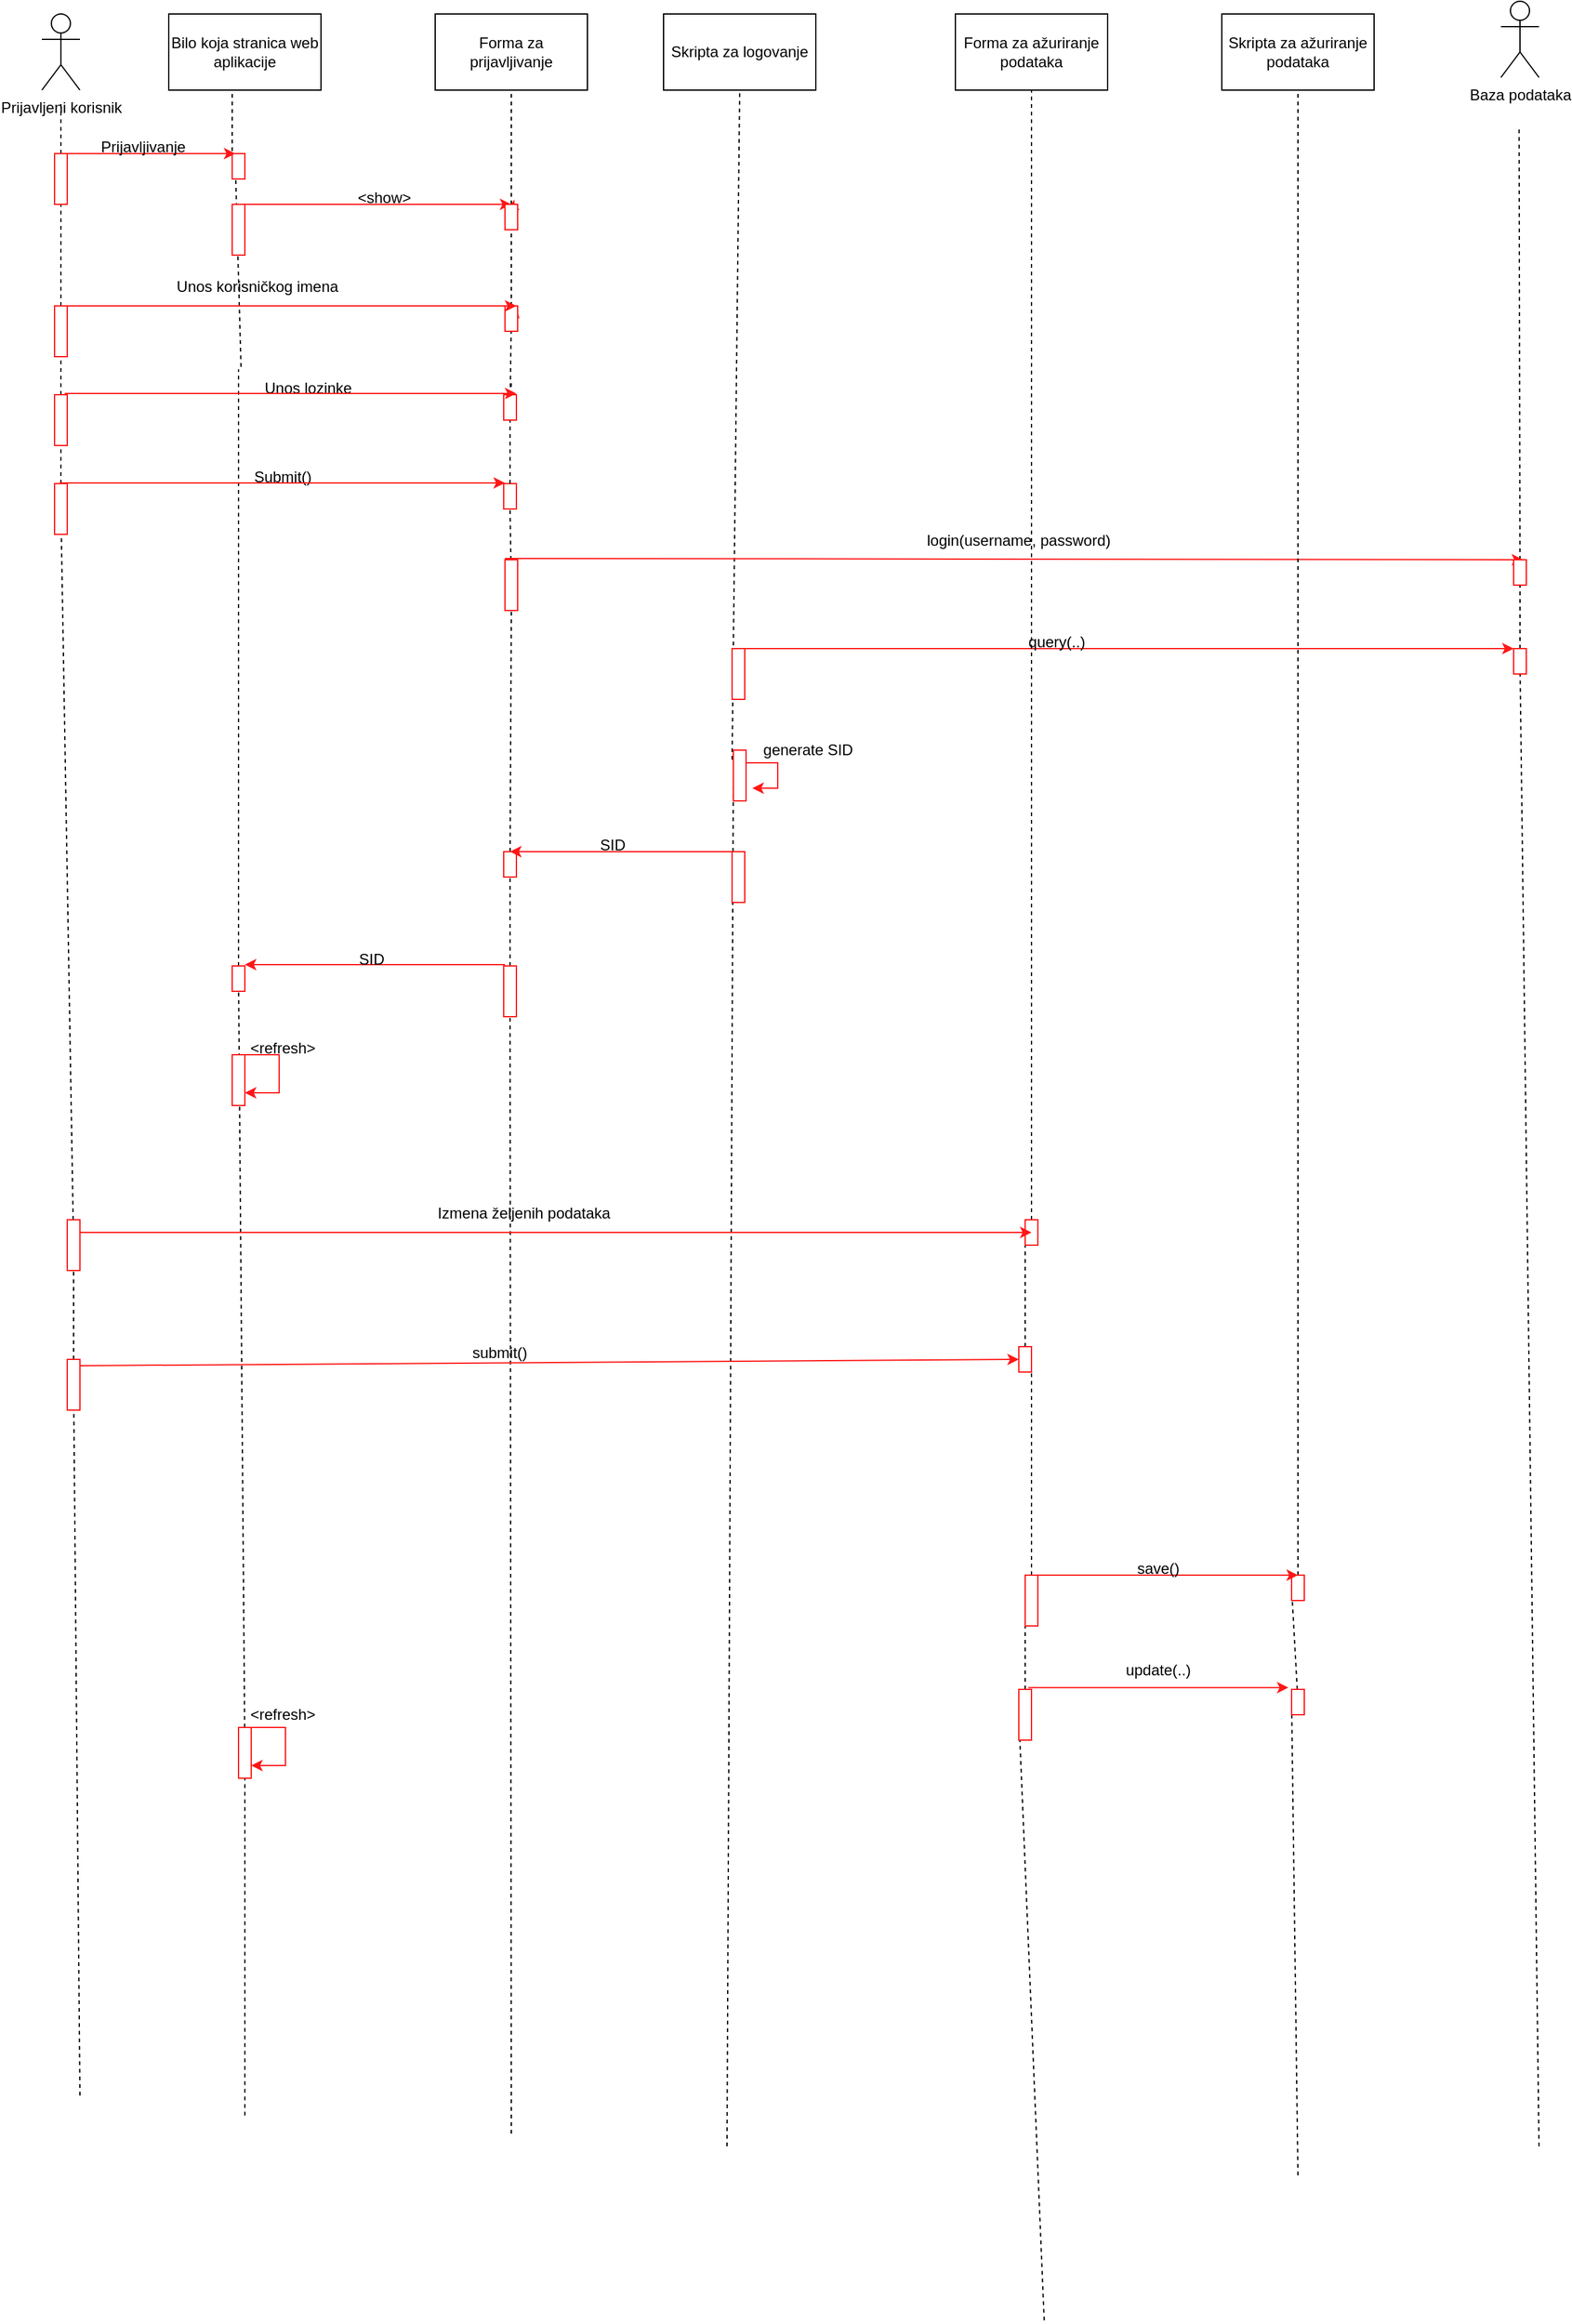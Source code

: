 <mxfile version="22.1.3" type="device" pages="2">
  <diagram name="Page-1" id="8OjxHoiy13hl8W42oV4d">
    <mxGraphModel dx="1257" dy="683" grid="1" gridSize="10" guides="1" tooltips="1" connect="1" arrows="1" fold="1" page="1" pageScale="1" pageWidth="827" pageHeight="1169" math="0" shadow="0">
      <root>
        <mxCell id="0" />
        <mxCell id="1" parent="0" />
        <mxCell id="h7-JMp7rUtSv94RqNVS6-1" value="Prijavljeni korisnik&lt;br&gt;" style="shape=umlActor;verticalLabelPosition=bottom;verticalAlign=top;html=1;outlineConnect=0;" parent="1" vertex="1">
          <mxGeometry x="850" y="40" width="30" height="60" as="geometry" />
        </mxCell>
        <mxCell id="_oATwqAIxqEpcUHxz-gz-1" value="Bilo koja stranica web aplikacije" style="rounded=0;whiteSpace=wrap;html=1;" parent="1" vertex="1">
          <mxGeometry x="950" y="40" width="120" height="60" as="geometry" />
        </mxCell>
        <mxCell id="_oATwqAIxqEpcUHxz-gz-2" value="Forma za prijavljivanje" style="rounded=0;whiteSpace=wrap;html=1;" parent="1" vertex="1">
          <mxGeometry x="1160" y="40" width="120" height="60" as="geometry" />
        </mxCell>
        <mxCell id="_oATwqAIxqEpcUHxz-gz-3" value="Skripta za logovanje&lt;br&gt;" style="rounded=0;whiteSpace=wrap;html=1;" parent="1" vertex="1">
          <mxGeometry x="1340" y="40" width="120" height="60" as="geometry" />
        </mxCell>
        <mxCell id="_oATwqAIxqEpcUHxz-gz-4" value="Baza podataka" style="shape=umlActor;verticalLabelPosition=bottom;verticalAlign=top;html=1;outlineConnect=0;" parent="1" vertex="1">
          <mxGeometry x="2000" y="30" width="30" height="60" as="geometry" />
        </mxCell>
        <mxCell id="_oATwqAIxqEpcUHxz-gz-5" value="" style="endArrow=none;dashed=1;html=1;rounded=0;" parent="1" source="_oATwqAIxqEpcUHxz-gz-10" edge="1">
          <mxGeometry width="50" height="50" relative="1" as="geometry">
            <mxPoint x="860" y="1071" as="sourcePoint" />
            <mxPoint x="865" y="110" as="targetPoint" />
          </mxGeometry>
        </mxCell>
        <mxCell id="_oATwqAIxqEpcUHxz-gz-6" value="" style="endArrow=none;dashed=1;html=1;rounded=0;entryX=0.417;entryY=1;entryDx=0;entryDy=0;entryPerimeter=0;exitX=0.5;exitY=1;exitDx=0;exitDy=0;" parent="1" source="_oATwqAIxqEpcUHxz-gz-21" target="_oATwqAIxqEpcUHxz-gz-1" edge="1">
          <mxGeometry width="50" height="50" relative="1" as="geometry">
            <mxPoint x="1000" y="1062" as="sourcePoint" />
            <mxPoint x="1240" y="200" as="targetPoint" />
          </mxGeometry>
        </mxCell>
        <mxCell id="_oATwqAIxqEpcUHxz-gz-7" value="" style="endArrow=none;dashed=1;html=1;rounded=0;entryX=0.5;entryY=1;entryDx=0;entryDy=0;" parent="1" source="piYtrcWUBoW7gZghlnNr-17" target="_oATwqAIxqEpcUHxz-gz-2" edge="1">
          <mxGeometry width="50" height="50" relative="1" as="geometry">
            <mxPoint x="1220" y="1054" as="sourcePoint" />
            <mxPoint x="1240" y="180" as="targetPoint" />
          </mxGeometry>
        </mxCell>
        <mxCell id="_oATwqAIxqEpcUHxz-gz-8" value="" style="endArrow=none;dashed=1;html=1;rounded=0;exitX=0;exitY=0.75;exitDx=0;exitDy=0;" parent="1" edge="1" source="piYtrcWUBoW7gZghlnNr-38">
          <mxGeometry width="50" height="50" relative="1" as="geometry">
            <mxPoint x="1990.0" y="478.451" as="sourcePoint" />
            <mxPoint x="1400" y="102" as="targetPoint" />
          </mxGeometry>
        </mxCell>
        <mxCell id="_oATwqAIxqEpcUHxz-gz-9" value="" style="endArrow=none;dashed=1;html=1;rounded=0;" parent="1" edge="1" source="piYtrcWUBoW7gZghlnNr-23">
          <mxGeometry width="50" height="50" relative="1" as="geometry">
            <mxPoint x="2014.29" y="1082" as="sourcePoint" />
            <mxPoint x="2014.29" y="130" as="targetPoint" />
          </mxGeometry>
        </mxCell>
        <mxCell id="_oATwqAIxqEpcUHxz-gz-11" value="" style="endArrow=none;dashed=1;html=1;rounded=0;" parent="1" source="_oATwqAIxqEpcUHxz-gz-12" target="_oATwqAIxqEpcUHxz-gz-10" edge="1">
          <mxGeometry width="50" height="50" relative="1" as="geometry">
            <mxPoint x="860" y="1071" as="sourcePoint" />
            <mxPoint x="860" y="120" as="targetPoint" />
          </mxGeometry>
        </mxCell>
        <mxCell id="_oATwqAIxqEpcUHxz-gz-10" value="" style="rounded=0;whiteSpace=wrap;html=1;direction=south;strokeColor=#FF1717;" parent="1" vertex="1">
          <mxGeometry x="860" y="150" width="10" height="40" as="geometry" />
        </mxCell>
        <mxCell id="_oATwqAIxqEpcUHxz-gz-13" value="" style="endArrow=none;dashed=1;html=1;rounded=0;" parent="1" source="_oATwqAIxqEpcUHxz-gz-14" target="_oATwqAIxqEpcUHxz-gz-12" edge="1">
          <mxGeometry width="50" height="50" relative="1" as="geometry">
            <mxPoint x="860" y="1071" as="sourcePoint" />
            <mxPoint x="865" y="190" as="targetPoint" />
          </mxGeometry>
        </mxCell>
        <mxCell id="_oATwqAIxqEpcUHxz-gz-12" value="" style="rounded=0;whiteSpace=wrap;html=1;direction=south;strokeColor=#FF1717;" parent="1" vertex="1">
          <mxGeometry x="860" y="270" width="10" height="40" as="geometry" />
        </mxCell>
        <mxCell id="_oATwqAIxqEpcUHxz-gz-15" value="" style="endArrow=none;dashed=1;html=1;rounded=0;" parent="1" source="_oATwqAIxqEpcUHxz-gz-16" target="_oATwqAIxqEpcUHxz-gz-14" edge="1">
          <mxGeometry width="50" height="50" relative="1" as="geometry">
            <mxPoint x="860" y="1071" as="sourcePoint" />
            <mxPoint x="865" y="290" as="targetPoint" />
          </mxGeometry>
        </mxCell>
        <mxCell id="_oATwqAIxqEpcUHxz-gz-14" value="" style="rounded=0;whiteSpace=wrap;html=1;direction=south;strokeColor=#FF1717;" parent="1" vertex="1">
          <mxGeometry x="860" y="340" width="10" height="40" as="geometry" />
        </mxCell>
        <mxCell id="_oATwqAIxqEpcUHxz-gz-17" value="" style="endArrow=none;dashed=1;html=1;rounded=0;" parent="1" target="_oATwqAIxqEpcUHxz-gz-16" edge="1" source="piYtrcWUBoW7gZghlnNr-183">
          <mxGeometry width="50" height="50" relative="1" as="geometry">
            <mxPoint x="880" y="1680" as="sourcePoint" />
            <mxPoint x="865" y="370" as="targetPoint" />
          </mxGeometry>
        </mxCell>
        <mxCell id="_oATwqAIxqEpcUHxz-gz-16" value="" style="rounded=0;whiteSpace=wrap;html=1;direction=south;strokeColor=#FF1717;" parent="1" vertex="1">
          <mxGeometry x="860" y="410" width="10" height="40" as="geometry" />
        </mxCell>
        <mxCell id="_oATwqAIxqEpcUHxz-gz-22" value="" style="endArrow=none;dashed=1;html=1;rounded=0;entryX=0.417;entryY=1;entryDx=0;entryDy=0;entryPerimeter=0;exitX=0.058;exitY=-0.067;exitDx=0;exitDy=0;exitPerimeter=0;" parent="1" edge="1" source="_oATwqAIxqEpcUHxz-gz-41">
          <mxGeometry width="50" height="50" relative="1" as="geometry">
            <mxPoint x="1007.5" y="320" as="sourcePoint" />
            <mxPoint x="1002.5" y="158.34" as="targetPoint" />
          </mxGeometry>
        </mxCell>
        <mxCell id="_oATwqAIxqEpcUHxz-gz-21" value="" style="rounded=0;whiteSpace=wrap;html=1;direction=south;strokeColor=#FF1717;" parent="1" vertex="1">
          <mxGeometry x="1000" y="150" width="10" height="20" as="geometry" />
        </mxCell>
        <mxCell id="_oATwqAIxqEpcUHxz-gz-27" value="" style="endArrow=classic;html=1;rounded=0;exitX=0;exitY=0;exitDx=0;exitDy=0;entryX=0;entryY=0.75;entryDx=0;entryDy=0;strokeColor=#FF1717;" parent="1" source="_oATwqAIxqEpcUHxz-gz-10" target="_oATwqAIxqEpcUHxz-gz-21" edge="1">
          <mxGeometry width="50" height="50" relative="1" as="geometry">
            <mxPoint x="1070" y="250" as="sourcePoint" />
            <mxPoint x="1120" y="200" as="targetPoint" />
          </mxGeometry>
        </mxCell>
        <mxCell id="_oATwqAIxqEpcUHxz-gz-29" value="" style="endArrow=classic;html=1;rounded=0;exitX=0;exitY=0;exitDx=0;exitDy=0;entryX=0;entryY=0.5;entryDx=0;entryDy=0;strokeColor=#FF1717;" parent="1" edge="1" source="piYtrcWUBoW7gZghlnNr-17">
          <mxGeometry width="50" height="50" relative="1" as="geometry">
            <mxPoint x="860" y="194.5" as="sourcePoint" />
            <mxPoint x="1216.5" y="194.5" as="targetPoint" />
          </mxGeometry>
        </mxCell>
        <mxCell id="_oATwqAIxqEpcUHxz-gz-32" value="" style="endArrow=none;dashed=1;html=1;rounded=0;" parent="1" edge="1" source="piYtrcWUBoW7gZghlnNr-51">
          <mxGeometry width="50" height="50" relative="1" as="geometry">
            <mxPoint x="1005" y="910" as="sourcePoint" />
            <mxPoint x="1005" y="320" as="targetPoint" />
          </mxGeometry>
        </mxCell>
        <mxCell id="_oATwqAIxqEpcUHxz-gz-35" value="Prijavljivanje&lt;br&gt;" style="text;html=1;strokeColor=none;fillColor=none;align=center;verticalAlign=middle;whiteSpace=wrap;rounded=0;" parent="1" vertex="1">
          <mxGeometry x="900" y="130" width="60" height="30" as="geometry" />
        </mxCell>
        <mxCell id="_oATwqAIxqEpcUHxz-gz-40" value="Unos korisničkog imena" style="text;html=1;strokeColor=none;fillColor=none;align=center;verticalAlign=middle;whiteSpace=wrap;rounded=0;" parent="1" vertex="1">
          <mxGeometry x="950" y="240" width="140" height="30" as="geometry" />
        </mxCell>
        <mxCell id="_oATwqAIxqEpcUHxz-gz-41" value="Unos lozinke&lt;br&gt;" style="text;html=1;strokeColor=none;fillColor=none;align=center;verticalAlign=middle;whiteSpace=wrap;rounded=0;" parent="1" vertex="1">
          <mxGeometry x="1000" y="320" width="120" height="30" as="geometry" />
        </mxCell>
        <mxCell id="_oATwqAIxqEpcUHxz-gz-42" value="" style="endArrow=none;dashed=1;html=1;rounded=0;" parent="1" source="_oATwqAIxqEpcUHxz-gz-31" edge="1">
          <mxGeometry width="50" height="50" relative="1" as="geometry">
            <mxPoint x="1220" y="1054" as="sourcePoint" />
            <mxPoint x="1220" y="330" as="targetPoint" />
          </mxGeometry>
        </mxCell>
        <mxCell id="_oATwqAIxqEpcUHxz-gz-43" value="" style="endArrow=none;dashed=1;html=1;rounded=0;entryX=1;entryY=0.5;entryDx=0;entryDy=0;" parent="1" target="_oATwqAIxqEpcUHxz-gz-33" edge="1" source="piYtrcWUBoW7gZghlnNr-21">
          <mxGeometry width="50" height="50" relative="1" as="geometry">
            <mxPoint x="1220" y="1054" as="sourcePoint" />
            <mxPoint x="1215" y="320" as="targetPoint" />
          </mxGeometry>
        </mxCell>
        <mxCell id="_oATwqAIxqEpcUHxz-gz-33" value="" style="rounded=0;whiteSpace=wrap;html=1;direction=south;strokeColor=#FF1717;" parent="1" vertex="1">
          <mxGeometry x="1214" y="410" width="10" height="20" as="geometry" />
        </mxCell>
        <mxCell id="_oATwqAIxqEpcUHxz-gz-44" value="Submit()" style="text;html=1;strokeColor=none;fillColor=none;align=center;verticalAlign=middle;whiteSpace=wrap;rounded=0;" parent="1" vertex="1">
          <mxGeometry x="1010" y="390" width="60" height="30" as="geometry" />
        </mxCell>
        <mxCell id="piYtrcWUBoW7gZghlnNr-3" value="" style="endArrow=classic;html=1;rounded=0;exitX=0;exitY=0;exitDx=0;exitDy=0;entryX=0;entryY=0.75;entryDx=0;entryDy=0;strokeColor=#FF1717;" edge="1" parent="1">
          <mxGeometry width="50" height="50" relative="1" as="geometry">
            <mxPoint x="864" y="409.5" as="sourcePoint" />
            <mxPoint x="1215" y="409.5" as="targetPoint" />
          </mxGeometry>
        </mxCell>
        <mxCell id="piYtrcWUBoW7gZghlnNr-4" value="" style="endArrow=none;dashed=1;html=1;rounded=0;" edge="1" parent="1" source="_oATwqAIxqEpcUHxz-gz-33" target="_oATwqAIxqEpcUHxz-gz-31">
          <mxGeometry width="50" height="50" relative="1" as="geometry">
            <mxPoint x="1219" y="410" as="sourcePoint" />
            <mxPoint x="1220" y="330" as="targetPoint" />
          </mxGeometry>
        </mxCell>
        <mxCell id="_oATwqAIxqEpcUHxz-gz-31" value="" style="rounded=0;whiteSpace=wrap;html=1;direction=south;strokeColor=#FF1717;" parent="1" vertex="1">
          <mxGeometry x="1214" y="340" width="10" height="20" as="geometry" />
        </mxCell>
        <mxCell id="piYtrcWUBoW7gZghlnNr-8" value="" style="endArrow=none;dashed=1;html=1;rounded=0;" edge="1" parent="1" source="_oATwqAIxqEpcUHxz-gz-31">
          <mxGeometry width="50" height="50" relative="1" as="geometry">
            <mxPoint x="1219" y="340" as="sourcePoint" />
            <mxPoint x="1220" y="280" as="targetPoint" />
          </mxGeometry>
        </mxCell>
        <mxCell id="piYtrcWUBoW7gZghlnNr-10" value="" style="endArrow=classic;html=1;rounded=0;exitX=0;exitY=0.75;exitDx=0;exitDy=0;entryX=0;entryY=0.5;entryDx=0;entryDy=0;strokeColor=#FF1717;" edge="1" parent="1" source="_oATwqAIxqEpcUHxz-gz-23">
          <mxGeometry width="50" height="50" relative="1" as="geometry">
            <mxPoint x="870.5" y="280" as="sourcePoint" />
            <mxPoint x="1226.5" y="280" as="targetPoint" />
          </mxGeometry>
        </mxCell>
        <mxCell id="_oATwqAIxqEpcUHxz-gz-23" value="" style="rounded=0;whiteSpace=wrap;html=1;direction=south;strokeColor=#FF1717;" parent="1" vertex="1">
          <mxGeometry x="1215" y="270" width="10" height="20" as="geometry" />
        </mxCell>
        <mxCell id="piYtrcWUBoW7gZghlnNr-12" value="" style="endArrow=classic;html=1;rounded=0;exitX=0;exitY=0.75;exitDx=0;exitDy=0;entryX=0;entryY=0.5;entryDx=0;entryDy=0;strokeColor=#FF1717;" edge="1" parent="1">
          <mxGeometry width="50" height="50" relative="1" as="geometry">
            <mxPoint x="868" y="339" as="sourcePoint" />
            <mxPoint x="1224" y="339" as="targetPoint" />
          </mxGeometry>
        </mxCell>
        <mxCell id="piYtrcWUBoW7gZghlnNr-16" value="" style="rounded=0;whiteSpace=wrap;html=1;direction=south;strokeColor=#FF1717;" vertex="1" parent="1">
          <mxGeometry x="1000" y="190" width="10" height="40" as="geometry" />
        </mxCell>
        <mxCell id="piYtrcWUBoW7gZghlnNr-18" value="" style="endArrow=none;dashed=1;html=1;rounded=0;" edge="1" parent="1" source="_oATwqAIxqEpcUHxz-gz-23">
          <mxGeometry width="50" height="50" relative="1" as="geometry">
            <mxPoint x="1220" y="270" as="sourcePoint" />
            <mxPoint x="1220" y="205" as="targetPoint" />
          </mxGeometry>
        </mxCell>
        <mxCell id="piYtrcWUBoW7gZghlnNr-19" value="" style="endArrow=classic;html=1;rounded=0;exitX=0;exitY=0.75;exitDx=0;exitDy=0;entryX=0;entryY=0.5;entryDx=0;entryDy=0;strokeColor=#FF1717;" edge="1" parent="1">
          <mxGeometry width="50" height="50" relative="1" as="geometry">
            <mxPoint x="867.5" y="270" as="sourcePoint" />
            <mxPoint x="1224" y="270" as="targetPoint" />
          </mxGeometry>
        </mxCell>
        <mxCell id="piYtrcWUBoW7gZghlnNr-20" value="&amp;lt;show&amp;gt;" style="text;html=1;strokeColor=none;fillColor=none;align=center;verticalAlign=middle;whiteSpace=wrap;rounded=0;" vertex="1" parent="1">
          <mxGeometry x="1090" y="170" width="60" height="30" as="geometry" />
        </mxCell>
        <mxCell id="piYtrcWUBoW7gZghlnNr-22" value="" style="endArrow=none;dashed=1;html=1;rounded=0;entryX=1;entryY=0.5;entryDx=0;entryDy=0;" edge="1" parent="1" source="piYtrcWUBoW7gZghlnNr-41" target="piYtrcWUBoW7gZghlnNr-21">
          <mxGeometry width="50" height="50" relative="1" as="geometry">
            <mxPoint x="1220" y="1054" as="sourcePoint" />
            <mxPoint x="1219" y="430" as="targetPoint" />
          </mxGeometry>
        </mxCell>
        <mxCell id="piYtrcWUBoW7gZghlnNr-21" value="" style="rounded=0;whiteSpace=wrap;html=1;direction=south;strokeColor=#FF1717;" vertex="1" parent="1">
          <mxGeometry x="1215" y="470" width="10" height="40" as="geometry" />
        </mxCell>
        <mxCell id="piYtrcWUBoW7gZghlnNr-26" value="" style="endArrow=classic;html=1;rounded=0;exitX=0;exitY=0;exitDx=0;exitDy=0;entryX=0;entryY=0.5;entryDx=0;entryDy=0;strokeColor=#FF1717;" edge="1" parent="1" source="piYtrcWUBoW7gZghlnNr-16" target="piYtrcWUBoW7gZghlnNr-17">
          <mxGeometry width="50" height="50" relative="1" as="geometry">
            <mxPoint x="1010" y="190" as="sourcePoint" />
            <mxPoint x="1216.5" y="194.5" as="targetPoint" />
          </mxGeometry>
        </mxCell>
        <mxCell id="piYtrcWUBoW7gZghlnNr-17" value="" style="rounded=0;whiteSpace=wrap;html=1;direction=south;strokeColor=#FF1717;" vertex="1" parent="1">
          <mxGeometry x="1215" y="190" width="10" height="20" as="geometry" />
        </mxCell>
        <mxCell id="piYtrcWUBoW7gZghlnNr-27" value="" style="endArrow=classic;html=1;rounded=0;exitX=0;exitY=0;exitDx=0;exitDy=0;strokeColor=#FF1717;entryX=0;entryY=0.25;entryDx=0;entryDy=0;" edge="1" parent="1" target="piYtrcWUBoW7gZghlnNr-23">
          <mxGeometry width="50" height="50" relative="1" as="geometry">
            <mxPoint x="1215" y="469" as="sourcePoint" />
            <mxPoint x="1400" y="469" as="targetPoint" />
          </mxGeometry>
        </mxCell>
        <mxCell id="piYtrcWUBoW7gZghlnNr-28" value="login(username, password)" style="text;html=1;strokeColor=none;fillColor=none;align=center;verticalAlign=middle;whiteSpace=wrap;rounded=0;" vertex="1" parent="1">
          <mxGeometry x="1530" y="440" width="180" height="30" as="geometry" />
        </mxCell>
        <mxCell id="piYtrcWUBoW7gZghlnNr-29" value="" style="rounded=0;whiteSpace=wrap;html=1;direction=south;strokeColor=#FF1717;" vertex="1" parent="1">
          <mxGeometry x="1394" y="540" width="10" height="40" as="geometry" />
        </mxCell>
        <mxCell id="piYtrcWUBoW7gZghlnNr-31" value="" style="endArrow=classic;html=1;rounded=0;entryX=0;entryY=1;entryDx=0;entryDy=0;strokeColor=#FF1717;exitX=0;exitY=0.5;exitDx=0;exitDy=0;" edge="1" parent="1" source="piYtrcWUBoW7gZghlnNr-29" target="piYtrcWUBoW7gZghlnNr-30">
          <mxGeometry width="50" height="50" relative="1" as="geometry">
            <mxPoint x="1410" y="540" as="sourcePoint" />
            <mxPoint x="1570" y="540" as="targetPoint" />
          </mxGeometry>
        </mxCell>
        <mxCell id="piYtrcWUBoW7gZghlnNr-32" value="query(..)" style="text;html=1;strokeColor=none;fillColor=none;align=center;verticalAlign=middle;whiteSpace=wrap;rounded=0;" vertex="1" parent="1">
          <mxGeometry x="1620" y="520" width="60" height="30" as="geometry" />
        </mxCell>
        <mxCell id="piYtrcWUBoW7gZghlnNr-34" value="" style="endArrow=none;dashed=1;html=1;rounded=0;entryX=0.5;entryY=1;entryDx=0;entryDy=0;" edge="1" parent="1" target="piYtrcWUBoW7gZghlnNr-33">
          <mxGeometry width="50" height="50" relative="1" as="geometry">
            <mxPoint x="1390" y="1720" as="sourcePoint" />
            <mxPoint x="1395" y="480" as="targetPoint" />
            <Array as="points" />
          </mxGeometry>
        </mxCell>
        <mxCell id="piYtrcWUBoW7gZghlnNr-36" style="edgeStyle=orthogonalEdgeStyle;rounded=0;orthogonalLoop=1;jettySize=auto;html=1;exitX=0.25;exitY=0;exitDx=0;exitDy=0;strokeColor=#FF1717;" edge="1" parent="1" source="piYtrcWUBoW7gZghlnNr-33">
          <mxGeometry relative="1" as="geometry">
            <mxPoint x="1410" y="650" as="targetPoint" />
            <Array as="points">
              <mxPoint x="1430" y="630" />
              <mxPoint x="1430" y="650" />
            </Array>
          </mxGeometry>
        </mxCell>
        <mxCell id="piYtrcWUBoW7gZghlnNr-33" value="" style="rounded=0;whiteSpace=wrap;html=1;direction=south;strokeColor=#FF1717;" vertex="1" parent="1">
          <mxGeometry x="1395" y="620" width="10" height="40" as="geometry" />
        </mxCell>
        <mxCell id="piYtrcWUBoW7gZghlnNr-38" value="generate SID" style="text;html=1;strokeColor=none;fillColor=none;align=center;verticalAlign=middle;whiteSpace=wrap;rounded=0;" vertex="1" parent="1">
          <mxGeometry x="1394" y="605" width="120" height="30" as="geometry" />
        </mxCell>
        <mxCell id="piYtrcWUBoW7gZghlnNr-39" value="" style="rounded=0;whiteSpace=wrap;html=1;direction=south;strokeColor=#FF1717;" vertex="1" parent="1">
          <mxGeometry x="1394" y="700" width="10" height="40" as="geometry" />
        </mxCell>
        <mxCell id="piYtrcWUBoW7gZghlnNr-42" value="" style="endArrow=none;dashed=1;html=1;rounded=0;entryX=1;entryY=0.5;entryDx=0;entryDy=0;" edge="1" parent="1" source="piYtrcWUBoW7gZghlnNr-49" target="piYtrcWUBoW7gZghlnNr-41">
          <mxGeometry width="50" height="50" relative="1" as="geometry">
            <mxPoint x="1220" y="1054" as="sourcePoint" />
            <mxPoint x="1220" y="510" as="targetPoint" />
          </mxGeometry>
        </mxCell>
        <mxCell id="piYtrcWUBoW7gZghlnNr-41" value="" style="rounded=0;whiteSpace=wrap;html=1;direction=south;strokeColor=#FF1717;" vertex="1" parent="1">
          <mxGeometry x="1214" y="700" width="10" height="20" as="geometry" />
        </mxCell>
        <mxCell id="piYtrcWUBoW7gZghlnNr-43" value="" style="endArrow=classic;html=1;rounded=0;strokeColor=#FF1717;exitX=0;exitY=0.75;exitDx=0;exitDy=0;entryX=0;entryY=0.5;entryDx=0;entryDy=0;" edge="1" parent="1" source="piYtrcWUBoW7gZghlnNr-39" target="piYtrcWUBoW7gZghlnNr-41">
          <mxGeometry width="50" height="50" relative="1" as="geometry">
            <mxPoint x="1380" y="700" as="sourcePoint" />
            <mxPoint x="1230" y="700" as="targetPoint" />
            <Array as="points" />
          </mxGeometry>
        </mxCell>
        <mxCell id="piYtrcWUBoW7gZghlnNr-48" value="SID" style="text;html=1;strokeColor=none;fillColor=none;align=center;verticalAlign=middle;whiteSpace=wrap;rounded=0;" vertex="1" parent="1">
          <mxGeometry x="1270" y="680" width="60" height="30" as="geometry" />
        </mxCell>
        <mxCell id="piYtrcWUBoW7gZghlnNr-50" value="" style="endArrow=none;dashed=1;html=1;rounded=0;entryX=1;entryY=0.5;entryDx=0;entryDy=0;" edge="1" parent="1" target="piYtrcWUBoW7gZghlnNr-49">
          <mxGeometry width="50" height="50" relative="1" as="geometry">
            <mxPoint x="1220" y="1710" as="sourcePoint" />
            <mxPoint x="1219" y="720" as="targetPoint" />
          </mxGeometry>
        </mxCell>
        <mxCell id="piYtrcWUBoW7gZghlnNr-49" value="" style="rounded=0;whiteSpace=wrap;html=1;direction=south;strokeColor=#FF1717;" vertex="1" parent="1">
          <mxGeometry x="1214" y="790" width="10" height="40" as="geometry" />
        </mxCell>
        <mxCell id="piYtrcWUBoW7gZghlnNr-52" value="" style="endArrow=none;dashed=1;html=1;rounded=0;" edge="1" parent="1" source="piYtrcWUBoW7gZghlnNr-210" target="piYtrcWUBoW7gZghlnNr-51">
          <mxGeometry width="50" height="50" relative="1" as="geometry">
            <mxPoint x="1010" y="1695.714" as="sourcePoint" />
            <mxPoint x="1005" y="320" as="targetPoint" />
          </mxGeometry>
        </mxCell>
        <mxCell id="piYtrcWUBoW7gZghlnNr-51" value="" style="rounded=0;whiteSpace=wrap;html=1;direction=south;strokeColor=#FF1717;" vertex="1" parent="1">
          <mxGeometry x="1000" y="790" width="10" height="20" as="geometry" />
        </mxCell>
        <mxCell id="piYtrcWUBoW7gZghlnNr-53" value="" style="endArrow=classic;html=1;rounded=0;strokeColor=#FF1717;exitX=0;exitY=0.75;exitDx=0;exitDy=0;" edge="1" parent="1">
          <mxGeometry width="50" height="50" relative="1" as="geometry">
            <mxPoint x="1215" y="789" as="sourcePoint" />
            <mxPoint x="1010" y="789" as="targetPoint" />
            <Array as="points" />
          </mxGeometry>
        </mxCell>
        <mxCell id="piYtrcWUBoW7gZghlnNr-54" value="SID" style="text;html=1;strokeColor=none;fillColor=none;align=center;verticalAlign=middle;whiteSpace=wrap;rounded=0;" vertex="1" parent="1">
          <mxGeometry x="1080" y="770" width="60" height="30" as="geometry" />
        </mxCell>
        <mxCell id="piYtrcWUBoW7gZghlnNr-55" value="" style="rounded=0;whiteSpace=wrap;html=1;direction=south;strokeColor=#FF1717;" vertex="1" parent="1">
          <mxGeometry x="1000" y="860" width="10" height="40" as="geometry" />
        </mxCell>
        <mxCell id="piYtrcWUBoW7gZghlnNr-57" style="edgeStyle=orthogonalEdgeStyle;rounded=0;orthogonalLoop=1;jettySize=auto;html=1;strokeColor=#FF1717;" edge="1" parent="1">
          <mxGeometry relative="1" as="geometry">
            <mxPoint x="1015" y="1420" as="targetPoint" />
            <mxPoint x="1015" y="1390" as="sourcePoint" />
            <Array as="points">
              <mxPoint x="1017" y="1390" />
              <mxPoint x="1042" y="1390" />
              <mxPoint x="1042" y="1420" />
            </Array>
          </mxGeometry>
        </mxCell>
        <mxCell id="piYtrcWUBoW7gZghlnNr-58" value="&amp;lt;refresh&amp;gt;" style="text;html=1;strokeColor=none;fillColor=none;align=center;verticalAlign=middle;whiteSpace=wrap;rounded=0;" vertex="1" parent="1">
          <mxGeometry x="1010" y="840" width="60" height="30" as="geometry" />
        </mxCell>
        <mxCell id="piYtrcWUBoW7gZghlnNr-177" value="" style="endArrow=none;dashed=1;html=1;rounded=0;" edge="1" parent="1" source="piYtrcWUBoW7gZghlnNr-30" target="piYtrcWUBoW7gZghlnNr-23">
          <mxGeometry width="50" height="50" relative="1" as="geometry">
            <mxPoint x="2014.29" y="1082" as="sourcePoint" />
            <mxPoint x="2014.29" y="130" as="targetPoint" />
          </mxGeometry>
        </mxCell>
        <mxCell id="piYtrcWUBoW7gZghlnNr-23" value="" style="rounded=0;whiteSpace=wrap;html=1;direction=south;strokeColor=#FF1717;" vertex="1" parent="1">
          <mxGeometry x="2010" y="470" width="10" height="20" as="geometry" />
        </mxCell>
        <mxCell id="piYtrcWUBoW7gZghlnNr-178" value="" style="endArrow=none;dashed=1;html=1;rounded=0;" edge="1" parent="1" target="piYtrcWUBoW7gZghlnNr-30">
          <mxGeometry width="50" height="50" relative="1" as="geometry">
            <mxPoint x="2030" y="1720" as="sourcePoint" />
            <mxPoint x="2015" y="490" as="targetPoint" />
          </mxGeometry>
        </mxCell>
        <mxCell id="piYtrcWUBoW7gZghlnNr-30" value="" style="rounded=0;whiteSpace=wrap;html=1;direction=south;strokeColor=#FF1717;" vertex="1" parent="1">
          <mxGeometry x="2010" y="540" width="10" height="20" as="geometry" />
        </mxCell>
        <mxCell id="piYtrcWUBoW7gZghlnNr-179" value="Forma za ažuriranje podataka" style="rounded=0;whiteSpace=wrap;html=1;" vertex="1" parent="1">
          <mxGeometry x="1570" y="40" width="120" height="60" as="geometry" />
        </mxCell>
        <mxCell id="piYtrcWUBoW7gZghlnNr-180" value="Skripta za ažuriranje podataka" style="rounded=0;whiteSpace=wrap;html=1;" vertex="1" parent="1">
          <mxGeometry x="1780" y="40" width="120" height="60" as="geometry" />
        </mxCell>
        <mxCell id="piYtrcWUBoW7gZghlnNr-181" value="" style="endArrow=none;dashed=1;html=1;rounded=0;entryX=0.5;entryY=1;entryDx=0;entryDy=0;" edge="1" parent="1" source="piYtrcWUBoW7gZghlnNr-185" target="piYtrcWUBoW7gZghlnNr-179">
          <mxGeometry width="50" height="50" relative="1" as="geometry">
            <mxPoint x="1640" y="1857.143" as="sourcePoint" />
            <mxPoint x="1470" y="230" as="targetPoint" />
          </mxGeometry>
        </mxCell>
        <mxCell id="piYtrcWUBoW7gZghlnNr-182" value="" style="endArrow=none;dashed=1;html=1;rounded=0;entryX=0.5;entryY=1;entryDx=0;entryDy=0;" edge="1" parent="1" source="piYtrcWUBoW7gZghlnNr-198" target="piYtrcWUBoW7gZghlnNr-180">
          <mxGeometry width="50" height="50" relative="1" as="geometry">
            <mxPoint x="1840" y="1742.857" as="sourcePoint" />
            <mxPoint x="1470" y="200" as="targetPoint" />
          </mxGeometry>
        </mxCell>
        <mxCell id="piYtrcWUBoW7gZghlnNr-184" value="" style="endArrow=none;dashed=1;html=1;rounded=0;" edge="1" parent="1" source="piYtrcWUBoW7gZghlnNr-189" target="piYtrcWUBoW7gZghlnNr-183">
          <mxGeometry width="50" height="50" relative="1" as="geometry">
            <mxPoint x="880" y="1680" as="sourcePoint" />
            <mxPoint x="865" y="450" as="targetPoint" />
          </mxGeometry>
        </mxCell>
        <mxCell id="piYtrcWUBoW7gZghlnNr-183" value="" style="rounded=0;whiteSpace=wrap;html=1;direction=south;strokeColor=#FF1717;" vertex="1" parent="1">
          <mxGeometry x="870" y="990" width="10" height="40" as="geometry" />
        </mxCell>
        <mxCell id="piYtrcWUBoW7gZghlnNr-186" value="" style="endArrow=none;dashed=1;html=1;rounded=0;entryX=0.5;entryY=1;entryDx=0;entryDy=0;" edge="1" parent="1" source="piYtrcWUBoW7gZghlnNr-191" target="piYtrcWUBoW7gZghlnNr-185">
          <mxGeometry width="50" height="50" relative="1" as="geometry">
            <mxPoint x="1640" y="1857.143" as="sourcePoint" />
            <mxPoint x="1630" y="100" as="targetPoint" />
          </mxGeometry>
        </mxCell>
        <mxCell id="piYtrcWUBoW7gZghlnNr-185" value="" style="rounded=0;whiteSpace=wrap;html=1;direction=south;strokeColor=#FF1717;" vertex="1" parent="1">
          <mxGeometry x="1625" y="990" width="10" height="20" as="geometry" />
        </mxCell>
        <mxCell id="piYtrcWUBoW7gZghlnNr-187" value="" style="endArrow=classic;html=1;rounded=0;exitX=0.25;exitY=0;exitDx=0;exitDy=0;strokeColor=#FF1717;" edge="1" parent="1" source="piYtrcWUBoW7gZghlnNr-183">
          <mxGeometry width="50" height="50" relative="1" as="geometry">
            <mxPoint x="1350" y="1130" as="sourcePoint" />
            <mxPoint x="1630" y="1000" as="targetPoint" />
          </mxGeometry>
        </mxCell>
        <mxCell id="piYtrcWUBoW7gZghlnNr-188" value="Izmena željenih podataka" style="text;html=1;strokeColor=none;fillColor=none;align=center;verticalAlign=middle;whiteSpace=wrap;rounded=0;" vertex="1" parent="1">
          <mxGeometry x="1150" y="970" width="160" height="30" as="geometry" />
        </mxCell>
        <mxCell id="piYtrcWUBoW7gZghlnNr-190" value="" style="endArrow=none;dashed=1;html=1;rounded=0;" edge="1" parent="1" target="piYtrcWUBoW7gZghlnNr-189">
          <mxGeometry width="50" height="50" relative="1" as="geometry">
            <mxPoint x="880" y="1680" as="sourcePoint" />
            <mxPoint x="875" y="1030" as="targetPoint" />
          </mxGeometry>
        </mxCell>
        <mxCell id="piYtrcWUBoW7gZghlnNr-189" value="" style="rounded=0;whiteSpace=wrap;html=1;direction=south;strokeColor=#FF1717;" vertex="1" parent="1">
          <mxGeometry x="870" y="1100" width="10" height="40" as="geometry" />
        </mxCell>
        <mxCell id="piYtrcWUBoW7gZghlnNr-192" value="" style="endArrow=none;dashed=1;html=1;rounded=0;entryX=1;entryY=0;entryDx=0;entryDy=0;entryPerimeter=0;" edge="1" parent="1" source="piYtrcWUBoW7gZghlnNr-196" target="piYtrcWUBoW7gZghlnNr-191">
          <mxGeometry width="50" height="50" relative="1" as="geometry">
            <mxPoint x="1640" y="1857.143" as="sourcePoint" />
            <mxPoint x="1625" y="1000" as="targetPoint" />
          </mxGeometry>
        </mxCell>
        <mxCell id="piYtrcWUBoW7gZghlnNr-191" value="" style="rounded=0;whiteSpace=wrap;html=1;direction=south;strokeColor=#FF1717;" vertex="1" parent="1">
          <mxGeometry x="1620" y="1090" width="10" height="20" as="geometry" />
        </mxCell>
        <mxCell id="piYtrcWUBoW7gZghlnNr-193" value="" style="endArrow=classic;html=1;rounded=0;exitX=0.25;exitY=0;exitDx=0;exitDy=0;strokeColor=#FF1717;" edge="1" parent="1">
          <mxGeometry width="50" height="50" relative="1" as="geometry">
            <mxPoint x="880" y="1105" as="sourcePoint" />
            <mxPoint x="1620" y="1100" as="targetPoint" />
          </mxGeometry>
        </mxCell>
        <mxCell id="piYtrcWUBoW7gZghlnNr-194" value="submit()" style="text;html=1;strokeColor=none;fillColor=none;align=center;verticalAlign=middle;whiteSpace=wrap;rounded=0;" vertex="1" parent="1">
          <mxGeometry x="1181" y="1080" width="60" height="30" as="geometry" />
        </mxCell>
        <mxCell id="piYtrcWUBoW7gZghlnNr-197" value="" style="endArrow=none;dashed=1;html=1;rounded=0;entryX=0.5;entryY=1;entryDx=0;entryDy=0;" edge="1" parent="1" source="piYtrcWUBoW7gZghlnNr-203" target="piYtrcWUBoW7gZghlnNr-196">
          <mxGeometry width="50" height="50" relative="1" as="geometry">
            <mxPoint x="1640" y="1857.143" as="sourcePoint" />
            <mxPoint x="1620" y="1100" as="targetPoint" />
          </mxGeometry>
        </mxCell>
        <mxCell id="piYtrcWUBoW7gZghlnNr-196" value="" style="rounded=0;whiteSpace=wrap;html=1;direction=south;strokeColor=#FF1717;" vertex="1" parent="1">
          <mxGeometry x="1625" y="1270" width="10" height="40" as="geometry" />
        </mxCell>
        <mxCell id="piYtrcWUBoW7gZghlnNr-199" value="" style="endArrow=none;dashed=1;html=1;rounded=0;entryX=0.5;entryY=1;entryDx=0;entryDy=0;" edge="1" parent="1" source="piYtrcWUBoW7gZghlnNr-205" target="piYtrcWUBoW7gZghlnNr-198">
          <mxGeometry width="50" height="50" relative="1" as="geometry">
            <mxPoint x="1840" y="1742.857" as="sourcePoint" />
            <mxPoint x="1840" y="100" as="targetPoint" />
          </mxGeometry>
        </mxCell>
        <mxCell id="piYtrcWUBoW7gZghlnNr-198" value="" style="rounded=0;whiteSpace=wrap;html=1;direction=south;strokeColor=#FF1717;" vertex="1" parent="1">
          <mxGeometry x="1835" y="1270" width="10" height="20" as="geometry" />
        </mxCell>
        <mxCell id="piYtrcWUBoW7gZghlnNr-200" value="" style="endArrow=classic;html=1;rounded=0;exitX=0;exitY=0;exitDx=0;exitDy=0;strokeColor=#FF1717;" edge="1" parent="1" source="piYtrcWUBoW7gZghlnNr-196">
          <mxGeometry width="50" height="50" relative="1" as="geometry">
            <mxPoint x="1350" y="1130" as="sourcePoint" />
            <mxPoint x="1840" y="1270" as="targetPoint" />
          </mxGeometry>
        </mxCell>
        <mxCell id="piYtrcWUBoW7gZghlnNr-202" value="save()" style="text;html=1;strokeColor=none;fillColor=none;align=center;verticalAlign=middle;whiteSpace=wrap;rounded=0;" vertex="1" parent="1">
          <mxGeometry x="1700" y="1250" width="60" height="30" as="geometry" />
        </mxCell>
        <mxCell id="piYtrcWUBoW7gZghlnNr-204" value="" style="endArrow=none;dashed=1;html=1;rounded=0;entryX=0.5;entryY=1;entryDx=0;entryDy=0;" edge="1" parent="1" target="piYtrcWUBoW7gZghlnNr-203">
          <mxGeometry width="50" height="50" relative="1" as="geometry">
            <mxPoint x="1640" y="1857.143" as="sourcePoint" />
            <mxPoint x="1625" y="1290" as="targetPoint" />
          </mxGeometry>
        </mxCell>
        <mxCell id="piYtrcWUBoW7gZghlnNr-203" value="" style="rounded=0;whiteSpace=wrap;html=1;direction=south;strokeColor=#FF1717;" vertex="1" parent="1">
          <mxGeometry x="1620" y="1360" width="10" height="40" as="geometry" />
        </mxCell>
        <mxCell id="piYtrcWUBoW7gZghlnNr-206" value="" style="endArrow=none;dashed=1;html=1;rounded=0;entryX=0.5;entryY=1;entryDx=0;entryDy=0;" edge="1" parent="1" target="piYtrcWUBoW7gZghlnNr-205">
          <mxGeometry width="50" height="50" relative="1" as="geometry">
            <mxPoint x="1840" y="1742.857" as="sourcePoint" />
            <mxPoint x="1835" y="1280" as="targetPoint" />
          </mxGeometry>
        </mxCell>
        <mxCell id="piYtrcWUBoW7gZghlnNr-205" value="" style="rounded=0;whiteSpace=wrap;html=1;direction=south;strokeColor=#FF1717;" vertex="1" parent="1">
          <mxGeometry x="1835" y="1360" width="10" height="20" as="geometry" />
        </mxCell>
        <mxCell id="piYtrcWUBoW7gZghlnNr-207" value="" style="endArrow=classic;html=1;rounded=0;exitX=0;exitY=0;exitDx=0;exitDy=0;strokeColor=#FF1717;" edge="1" parent="1">
          <mxGeometry width="50" height="50" relative="1" as="geometry">
            <mxPoint x="1627.5" y="1358.57" as="sourcePoint" />
            <mxPoint x="1832.5" y="1358.57" as="targetPoint" />
          </mxGeometry>
        </mxCell>
        <mxCell id="piYtrcWUBoW7gZghlnNr-208" value="update(..)" style="text;html=1;strokeColor=none;fillColor=none;align=center;verticalAlign=middle;whiteSpace=wrap;rounded=0;" vertex="1" parent="1">
          <mxGeometry x="1700" y="1330" width="60" height="30" as="geometry" />
        </mxCell>
        <mxCell id="piYtrcWUBoW7gZghlnNr-211" value="" style="endArrow=none;dashed=1;html=1;rounded=0;" edge="1" parent="1" target="piYtrcWUBoW7gZghlnNr-210">
          <mxGeometry width="50" height="50" relative="1" as="geometry">
            <mxPoint x="1010" y="1695.714" as="sourcePoint" />
            <mxPoint x="1005" y="810" as="targetPoint" />
          </mxGeometry>
        </mxCell>
        <mxCell id="piYtrcWUBoW7gZghlnNr-210" value="" style="rounded=0;whiteSpace=wrap;html=1;direction=south;strokeColor=#FF1717;" vertex="1" parent="1">
          <mxGeometry x="1005" y="1390" width="10" height="40" as="geometry" />
        </mxCell>
        <mxCell id="piYtrcWUBoW7gZghlnNr-212" style="edgeStyle=orthogonalEdgeStyle;rounded=0;orthogonalLoop=1;jettySize=auto;html=1;strokeColor=#FF1717;" edge="1" parent="1">
          <mxGeometry relative="1" as="geometry">
            <mxPoint x="1010" y="890" as="targetPoint" />
            <mxPoint x="1010" y="860" as="sourcePoint" />
            <Array as="points">
              <mxPoint x="1012" y="860" />
              <mxPoint x="1037" y="860" />
              <mxPoint x="1037" y="890" />
            </Array>
          </mxGeometry>
        </mxCell>
        <mxCell id="piYtrcWUBoW7gZghlnNr-213" value="&amp;lt;refresh&amp;gt;" style="text;html=1;strokeColor=none;fillColor=none;align=center;verticalAlign=middle;whiteSpace=wrap;rounded=0;" vertex="1" parent="1">
          <mxGeometry x="1010" y="1365" width="60" height="30" as="geometry" />
        </mxCell>
      </root>
    </mxGraphModel>
  </diagram>
  <diagram id="I6QYQxcawzuUhZH18X8g" name="Page-2">
    <mxGraphModel dx="1120" dy="478" grid="1" gridSize="10" guides="1" tooltips="1" connect="1" arrows="1" fold="1" page="1" pageScale="1" pageWidth="827" pageHeight="1169" math="0" shadow="0">
      <root>
        <mxCell id="0" />
        <mxCell id="1" parent="0" />
      </root>
    </mxGraphModel>
  </diagram>
</mxfile>
